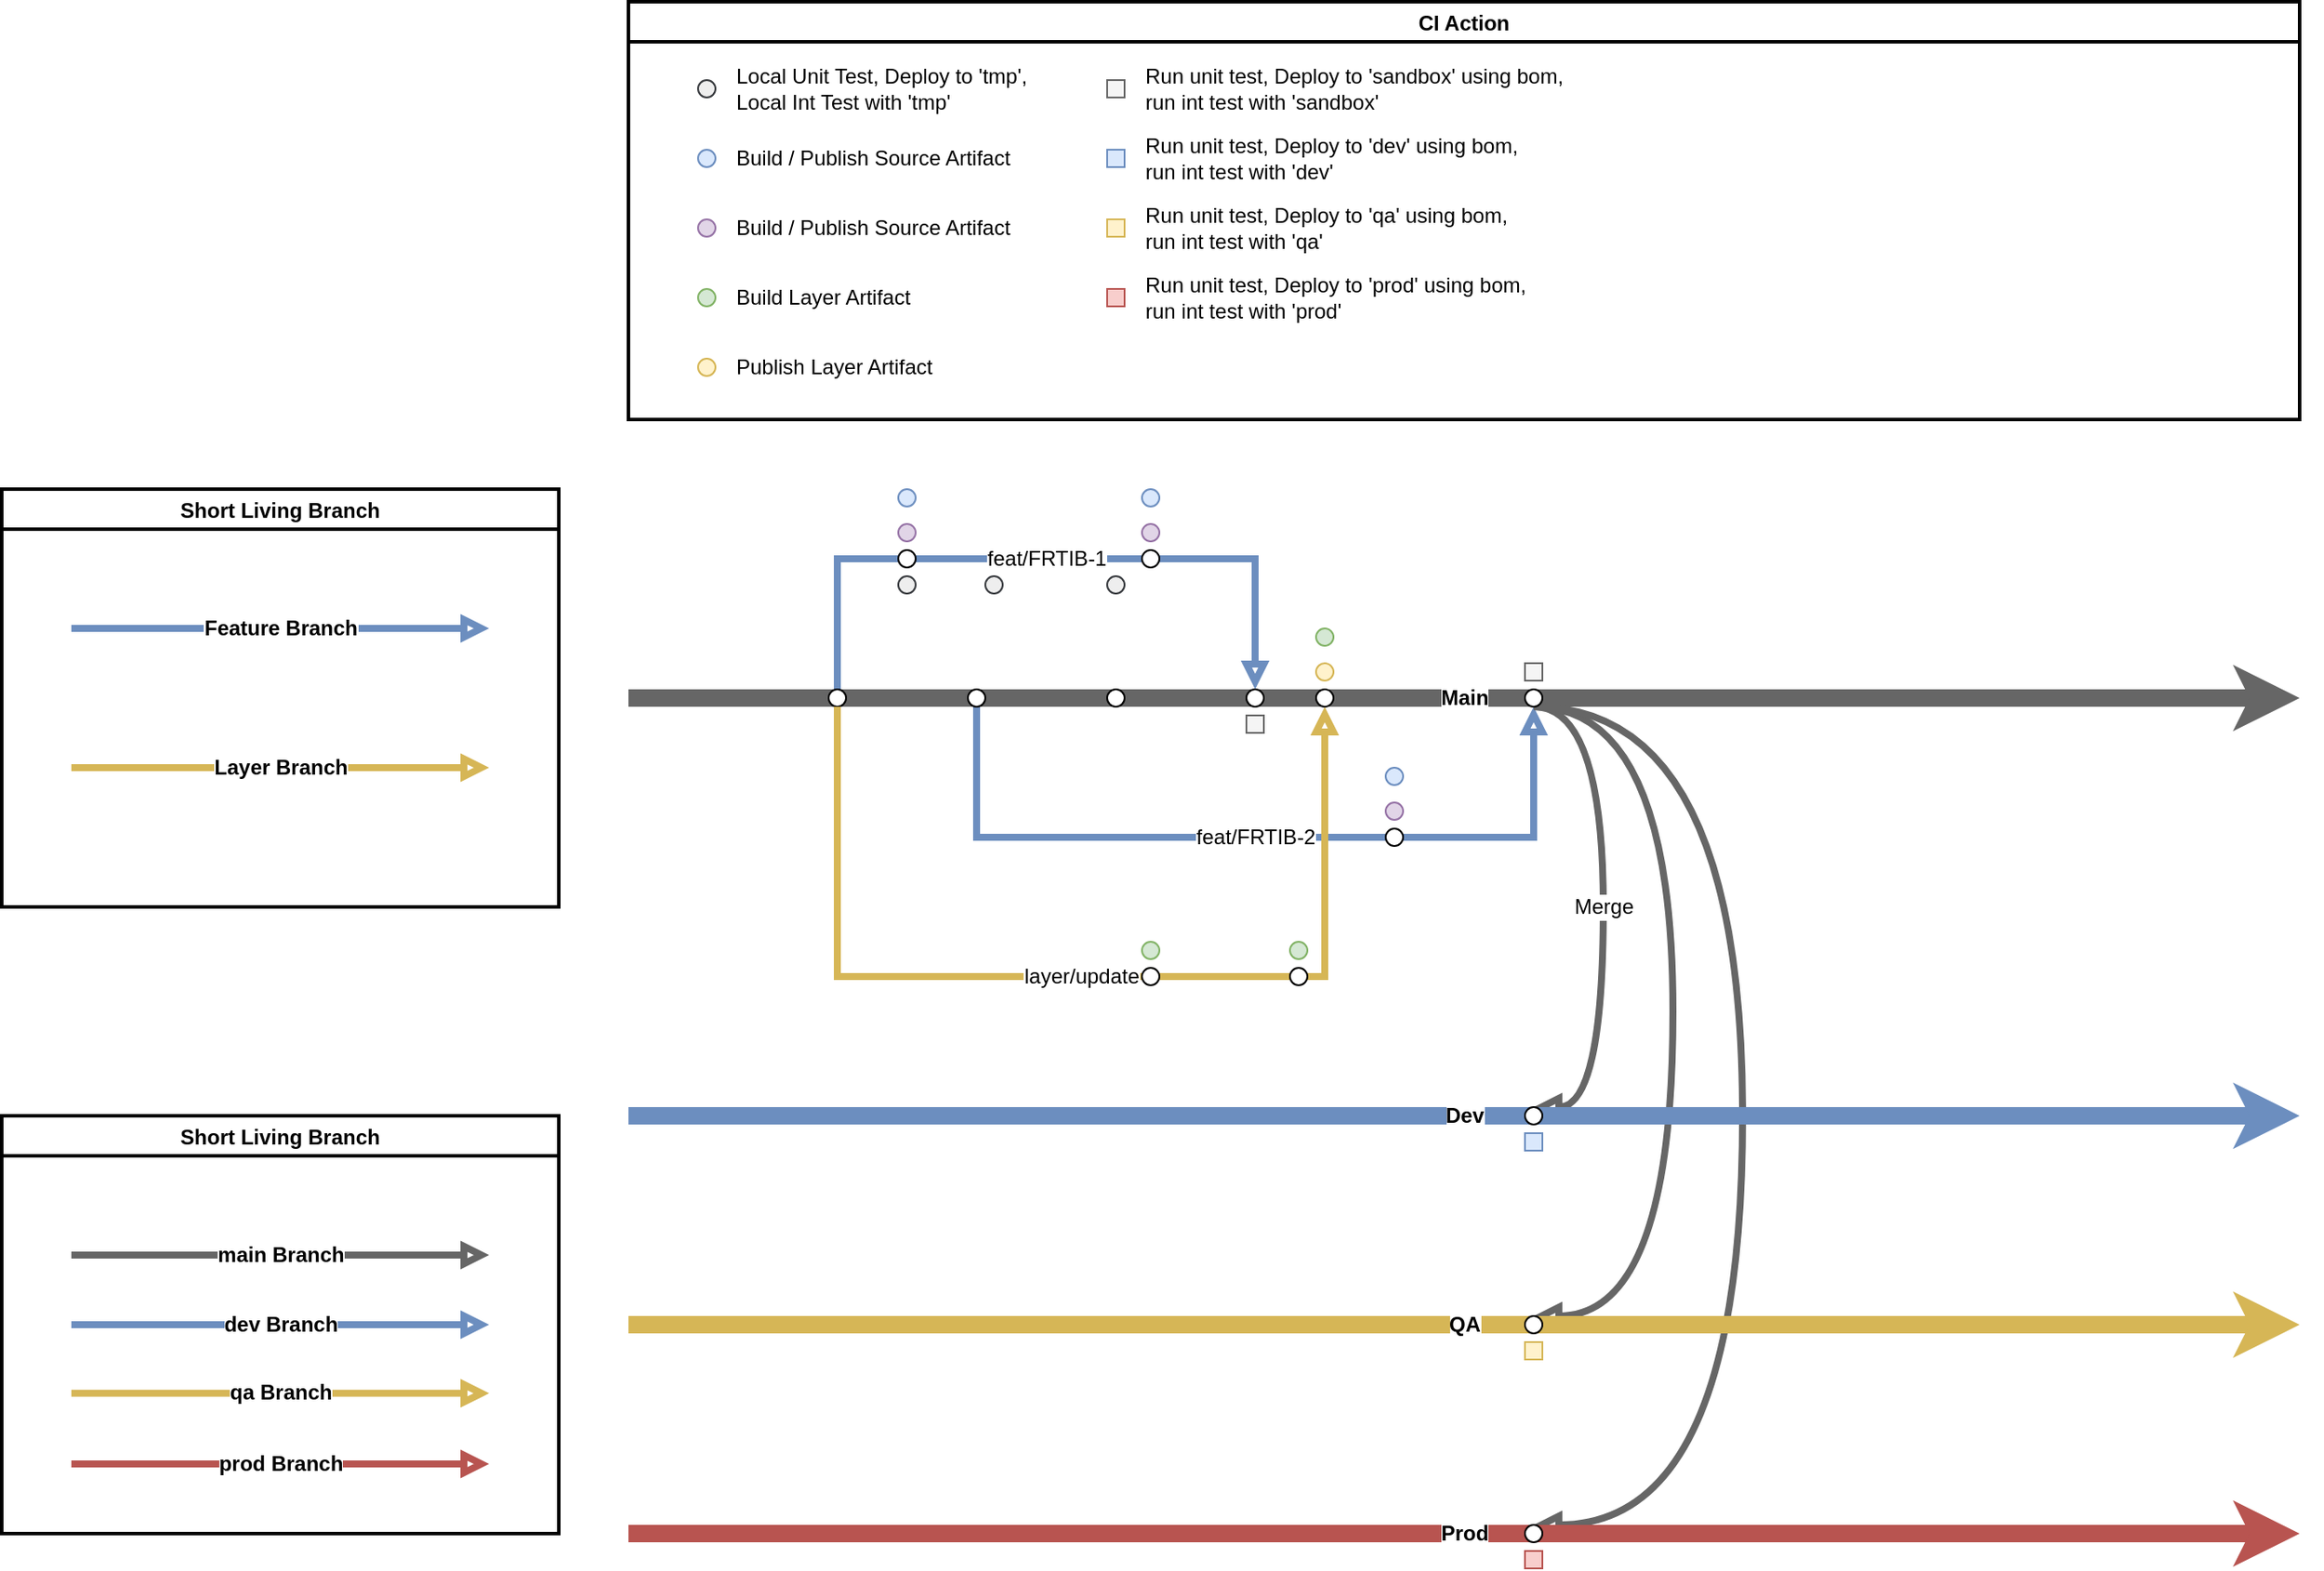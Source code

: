 <mxfile version="15.3.5" type="device" pages="2"><diagram id="ueOIRrDBd1wVDc674IY_" name="TrunkBased"><mxGraphModel dx="1956" dy="852" grid="1" gridSize="10" guides="1" tooltips="1" connect="1" arrows="1" fold="1" page="1" pageScale="1" pageWidth="850" pageHeight="1100" math="0" shadow="0"><root><mxCell id="0"/><mxCell id="1" parent="0"/><mxCell id="ypTRFIM4_oRWslfL8gIT-6" value="Main" style="endArrow=classic;html=1;sourcePerimeterSpacing=10;targetPerimeterSpacing=10;strokeWidth=10;strokeColor=#666666;fillColor=#f5f5f5;fontSize=12;fontStyle=1" parent="1" edge="1"><mxGeometry width="50" height="50" relative="1" as="geometry"><mxPoint x="40" y="440" as="sourcePoint"/><mxPoint x="1000" y="440" as="targetPoint"/></mxGeometry></mxCell><mxCell id="ypTRFIM4_oRWslfL8gIT-8" value="feat/FRTIB-1" style="edgeStyle=orthogonalEdgeStyle;rounded=0;orthogonalLoop=1;jettySize=auto;html=1;exitX=0.5;exitY=0;exitDx=0;exitDy=0;endArrow=block;endFill=0;sourcePerimeterSpacing=10;targetPerimeterSpacing=10;strokeWidth=4;fillColor=#dae8fc;strokeColor=#6c8ebf;entryX=0.5;entryY=0;entryDx=0;entryDy=0;fontSize=12;fontStyle=0" parent="1" source="ypTRFIM4_oRWslfL8gIT-7" target="ypTRFIM4_oRWslfL8gIT-9" edge="1"><mxGeometry relative="1" as="geometry"><mxPoint x="360" y="290" as="targetPoint"/><Array as="points"><mxPoint x="160" y="360"/><mxPoint x="400" y="360"/></Array></mxGeometry></mxCell><mxCell id="ypTRFIM4_oRWslfL8gIT-7" value="" style="ellipse;whiteSpace=wrap;html=1;aspect=fixed;hachureGap=4;pointerEvents=0;fontSize=12;" parent="1" vertex="1"><mxGeometry x="155" y="435" width="10" height="10" as="geometry"/></mxCell><mxCell id="F9rMEMQasue98TIICLKU-20" value="Merge" style="rounded=0;orthogonalLoop=1;jettySize=auto;html=1;exitX=0.5;exitY=1;exitDx=0;exitDy=0;endArrow=block;sourcePerimeterSpacing=10;targetPerimeterSpacing=10;fontSize=12;fontStyle=0;strokeColor=#666666;strokeWidth=4;fillColor=#f5f5f5;endFill=0;entryX=0.5;entryY=0;entryDx=0;entryDy=0;edgeStyle=orthogonalEdgeStyle;curved=1;" parent="1" source="ypTRFIM4_oRWslfL8gIT-11" target="F9rMEMQasue98TIICLKU-18" edge="1"><mxGeometry relative="1" as="geometry"><mxPoint x="620" y="560" as="targetPoint"/><Array as="points"><mxPoint x="600" y="445"/><mxPoint x="600" y="675"/></Array></mxGeometry></mxCell><mxCell id="ypTRFIM4_oRWslfL8gIT-9" value="" style="ellipse;whiteSpace=wrap;html=1;aspect=fixed;hachureGap=4;pointerEvents=0;fontSize=12;" parent="1" vertex="1"><mxGeometry x="395" y="435" width="10" height="10" as="geometry"/></mxCell><mxCell id="ypTRFIM4_oRWslfL8gIT-15" value="&lt;span style=&quot;font-size: 12px;&quot;&gt;feat/FRTIB-2&lt;/span&gt;" style="edgeStyle=orthogonalEdgeStyle;rounded=0;orthogonalLoop=1;jettySize=auto;html=1;exitX=0.5;exitY=1;exitDx=0;exitDy=0;entryX=0.5;entryY=1;entryDx=0;entryDy=0;endArrow=block;endFill=0;sourcePerimeterSpacing=10;targetPerimeterSpacing=10;strokeWidth=4;strokeColor=#6c8ebf;fillColor=#dae8fc;fontSize=12;fontStyle=0" parent="1" source="ypTRFIM4_oRWslfL8gIT-10" target="ypTRFIM4_oRWslfL8gIT-11" edge="1"><mxGeometry relative="1" as="geometry"><Array as="points"><mxPoint x="240" y="520"/><mxPoint x="560" y="520"/></Array></mxGeometry></mxCell><mxCell id="ypTRFIM4_oRWslfL8gIT-10" value="" style="ellipse;whiteSpace=wrap;html=1;aspect=fixed;hachureGap=4;pointerEvents=0;fontSize=12;" parent="1" vertex="1"><mxGeometry x="235" y="435" width="10" height="10" as="geometry"/></mxCell><mxCell id="F9rMEMQasue98TIICLKU-30" style="edgeStyle=orthogonalEdgeStyle;curved=1;rounded=0;orthogonalLoop=1;jettySize=auto;html=1;exitX=0.5;exitY=1;exitDx=0;exitDy=0;entryX=0.5;entryY=0;entryDx=0;entryDy=0;endArrow=block;endFill=0;sourcePerimeterSpacing=10;targetPerimeterSpacing=10;fontSize=12;fontStyle=0;strokeColor=#666666;strokeWidth=4;fillColor=#f5f5f5;" parent="1" source="ypTRFIM4_oRWslfL8gIT-11" target="F9rMEMQasue98TIICLKU-27" edge="1"><mxGeometry relative="1" as="geometry"><Array as="points"><mxPoint x="640" y="445"/><mxPoint x="640" y="795"/></Array></mxGeometry></mxCell><mxCell id="F9rMEMQasue98TIICLKU-32" style="edgeStyle=orthogonalEdgeStyle;curved=1;rounded=0;orthogonalLoop=1;jettySize=auto;html=1;exitX=0.5;exitY=1;exitDx=0;exitDy=0;entryX=0.5;entryY=0;entryDx=0;entryDy=0;fontSize=12;endArrow=block;endFill=0;sourcePerimeterSpacing=10;targetPerimeterSpacing=10;strokeColor=#666666;strokeWidth=4;fillColor=#f5f5f5;" parent="1" source="ypTRFIM4_oRWslfL8gIT-11" target="F9rMEMQasue98TIICLKU-29" edge="1"><mxGeometry relative="1" as="geometry"><Array as="points"><mxPoint x="680" y="445"/><mxPoint x="680" y="915"/></Array></mxGeometry></mxCell><mxCell id="ypTRFIM4_oRWslfL8gIT-11" value="" style="ellipse;whiteSpace=wrap;html=1;aspect=fixed;hachureGap=4;pointerEvents=0;fontSize=12;" parent="1" vertex="1"><mxGeometry x="555" y="435" width="10" height="10" as="geometry"/></mxCell><mxCell id="ypTRFIM4_oRWslfL8gIT-20" value="" style="ellipse;whiteSpace=wrap;html=1;aspect=fixed;hachureGap=4;pointerEvents=0;fontSize=12;" parent="1" vertex="1"><mxGeometry x="195" y="355" width="10" height="10" as="geometry"/></mxCell><mxCell id="ypTRFIM4_oRWslfL8gIT-22" value="" style="ellipse;whiteSpace=wrap;html=1;aspect=fixed;hachureGap=4;pointerEvents=0;fontSize=12;" parent="1" vertex="1"><mxGeometry x="335" y="355" width="10" height="10" as="geometry"/></mxCell><mxCell id="ypTRFIM4_oRWslfL8gIT-30" value="" style="ellipse;whiteSpace=wrap;html=1;aspect=fixed;hachureGap=4;pointerEvents=0;fontSize=12;fillColor=#e1d5e7;strokeColor=#9673a6;" parent="1" vertex="1"><mxGeometry x="195" y="340" width="10" height="10" as="geometry"/></mxCell><mxCell id="ypTRFIM4_oRWslfL8gIT-31" value="" style="ellipse;whiteSpace=wrap;html=1;aspect=fixed;hachureGap=4;pointerEvents=0;fontSize=12;fillColor=#e1d5e7;strokeColor=#9673a6;" parent="1" vertex="1"><mxGeometry x="335" y="340" width="10" height="10" as="geometry"/></mxCell><mxCell id="ypTRFIM4_oRWslfL8gIT-39" value="layer/update" style="edgeStyle=orthogonalEdgeStyle;rounded=0;orthogonalLoop=1;jettySize=auto;html=1;entryX=0.5;entryY=1;entryDx=0;entryDy=0;fontSize=12;endArrow=block;endFill=0;sourcePerimeterSpacing=10;targetPerimeterSpacing=10;strokeColor=#d6b656;strokeWidth=4;fillColor=#fff2cc;exitX=0.5;exitY=1;exitDx=0;exitDy=0;" parent="1" source="ypTRFIM4_oRWslfL8gIT-7" target="ypTRFIM4_oRWslfL8gIT-38" edge="1"><mxGeometry relative="1" as="geometry"><Array as="points"><mxPoint x="160" y="600"/><mxPoint x="440" y="600"/></Array></mxGeometry></mxCell><mxCell id="ypTRFIM4_oRWslfL8gIT-35" value="" style="ellipse;whiteSpace=wrap;html=1;aspect=fixed;hachureGap=4;pointerEvents=0;fontSize=12;" parent="1" vertex="1"><mxGeometry x="315" y="435" width="10" height="10" as="geometry"/></mxCell><mxCell id="ypTRFIM4_oRWslfL8gIT-38" value="" style="ellipse;whiteSpace=wrap;html=1;aspect=fixed;hachureGap=4;pointerEvents=0;fontSize=12;" parent="1" vertex="1"><mxGeometry x="435" y="435" width="10" height="10" as="geometry"/></mxCell><mxCell id="ypTRFIM4_oRWslfL8gIT-41" value="" style="ellipse;whiteSpace=wrap;html=1;aspect=fixed;hachureGap=4;pointerEvents=0;fontSize=12;" parent="1" vertex="1"><mxGeometry x="420" y="595" width="10" height="10" as="geometry"/></mxCell><mxCell id="ypTRFIM4_oRWslfL8gIT-42" value="" style="ellipse;whiteSpace=wrap;html=1;aspect=fixed;hachureGap=4;pointerEvents=0;fontSize=12;" parent="1" vertex="1"><mxGeometry x="335" y="595" width="10" height="10" as="geometry"/></mxCell><mxCell id="ypTRFIM4_oRWslfL8gIT-45" value="" style="ellipse;whiteSpace=wrap;html=1;aspect=fixed;hachureGap=4;pointerEvents=0;fontSize=12;fillColor=#d5e8d4;strokeColor=#82b366;" parent="1" vertex="1"><mxGeometry x="335" y="580" width="10" height="10" as="geometry"/></mxCell><mxCell id="ypTRFIM4_oRWslfL8gIT-46" value="" style="ellipse;whiteSpace=wrap;html=1;aspect=fixed;hachureGap=4;pointerEvents=0;fontSize=12;fillColor=#d5e8d4;strokeColor=#82b366;" parent="1" vertex="1"><mxGeometry x="420" y="580" width="10" height="10" as="geometry"/></mxCell><mxCell id="ypTRFIM4_oRWslfL8gIT-47" value="" style="ellipse;whiteSpace=wrap;html=1;aspect=fixed;hachureGap=4;pointerEvents=0;fontSize=12;fillColor=#fff2cc;strokeColor=#d6b656;" parent="1" vertex="1"><mxGeometry x="435" y="420" width="10" height="10" as="geometry"/></mxCell><mxCell id="ypTRFIM4_oRWslfL8gIT-49" value="" style="ellipse;whiteSpace=wrap;html=1;aspect=fixed;hachureGap=4;pointerEvents=0;fontSize=12;fillColor=#d5e8d4;strokeColor=#82b366;" parent="1" vertex="1"><mxGeometry x="435" y="400" width="10" height="10" as="geometry"/></mxCell><mxCell id="ypTRFIM4_oRWslfL8gIT-53" value="" style="ellipse;whiteSpace=wrap;html=1;aspect=fixed;hachureGap=4;pointerEvents=0;fontSize=12;fillColor=#dae8fc;strokeColor=#6c8ebf;" parent="1" vertex="1"><mxGeometry x="195" y="320" width="10" height="10" as="geometry"/></mxCell><mxCell id="ypTRFIM4_oRWslfL8gIT-57" value="" style="ellipse;whiteSpace=wrap;html=1;aspect=fixed;hachureGap=4;pointerEvents=0;fontSize=12;fillColor=#eeeeee;strokeColor=#36393d;" parent="1" vertex="1"><mxGeometry x="195" y="370" width="10" height="10" as="geometry"/></mxCell><mxCell id="ypTRFIM4_oRWslfL8gIT-58" value="" style="ellipse;whiteSpace=wrap;html=1;aspect=fixed;hachureGap=4;pointerEvents=0;fontSize=12;fillColor=#eeeeee;strokeColor=#36393d;" parent="1" vertex="1"><mxGeometry x="245" y="370" width="10" height="10" as="geometry"/></mxCell><mxCell id="ypTRFIM4_oRWslfL8gIT-59" value="" style="ellipse;whiteSpace=wrap;html=1;aspect=fixed;hachureGap=4;pointerEvents=0;fontSize=12;fillColor=#eeeeee;strokeColor=#36393d;" parent="1" vertex="1"><mxGeometry x="315" y="370" width="10" height="10" as="geometry"/></mxCell><mxCell id="F9rMEMQasue98TIICLKU-1" value="Dev" style="endArrow=classic;html=1;sourcePerimeterSpacing=10;targetPerimeterSpacing=10;strokeWidth=10;strokeColor=#6c8ebf;fillColor=#dae8fc;fontSize=12;fontStyle=1" parent="1" edge="1"><mxGeometry width="50" height="50" relative="1" as="geometry"><mxPoint x="40" y="680" as="sourcePoint"/><mxPoint x="1000" y="680" as="targetPoint"/></mxGeometry></mxCell><mxCell id="F9rMEMQasue98TIICLKU-15" value="QA" style="endArrow=classic;html=1;sourcePerimeterSpacing=10;targetPerimeterSpacing=10;strokeWidth=10;strokeColor=#d6b656;fillColor=#fff2cc;fontSize=12;fontStyle=1" parent="1" edge="1"><mxGeometry width="50" height="50" relative="1" as="geometry"><mxPoint x="40" y="800" as="sourcePoint"/><mxPoint x="1000" y="800" as="targetPoint"/></mxGeometry></mxCell><mxCell id="F9rMEMQasue98TIICLKU-16" value="Prod" style="endArrow=classic;html=1;sourcePerimeterSpacing=10;targetPerimeterSpacing=10;strokeWidth=10;strokeColor=#b85450;fillColor=#f8cecc;fontSize=12;fontStyle=1" parent="1" edge="1"><mxGeometry width="50" height="50" relative="1" as="geometry"><mxPoint x="40" y="920" as="sourcePoint"/><mxPoint x="1000" y="920" as="targetPoint"/></mxGeometry></mxCell><mxCell id="F9rMEMQasue98TIICLKU-18" value="" style="ellipse;whiteSpace=wrap;html=1;aspect=fixed;hachureGap=4;pointerEvents=0;fontSize=12;" parent="1" vertex="1"><mxGeometry x="555" y="675" width="10" height="10" as="geometry"/></mxCell><mxCell id="F9rMEMQasue98TIICLKU-22" value="" style="whiteSpace=wrap;html=1;aspect=fixed;hachureGap=4;pointerEvents=0;fillColor=#dae8fc;strokeColor=#6c8ebf;" parent="1" vertex="1"><mxGeometry x="555" y="690" width="10" height="10" as="geometry"/></mxCell><mxCell id="F9rMEMQasue98TIICLKU-27" value="" style="ellipse;whiteSpace=wrap;html=1;aspect=fixed;hachureGap=4;pointerEvents=0;fontSize=12;" parent="1" vertex="1"><mxGeometry x="555" y="795" width="10" height="10" as="geometry"/></mxCell><mxCell id="F9rMEMQasue98TIICLKU-29" value="" style="ellipse;whiteSpace=wrap;html=1;aspect=fixed;hachureGap=4;pointerEvents=0;fontSize=12;" parent="1" vertex="1"><mxGeometry x="555" y="915" width="10" height="10" as="geometry"/></mxCell><mxCell id="F9rMEMQasue98TIICLKU-33" value="" style="whiteSpace=wrap;html=1;aspect=fixed;hachureGap=4;pointerEvents=0;fillColor=#fff2cc;strokeColor=#d6b656;" parent="1" vertex="1"><mxGeometry x="555" y="810" width="10" height="10" as="geometry"/></mxCell><mxCell id="F9rMEMQasue98TIICLKU-34" value="" style="whiteSpace=wrap;html=1;aspect=fixed;hachureGap=4;pointerEvents=0;fillColor=#f8cecc;strokeColor=#b85450;" parent="1" vertex="1"><mxGeometry x="555" y="930" width="10" height="10" as="geometry"/></mxCell><mxCell id="F9rMEMQasue98TIICLKU-35" value="" style="whiteSpace=wrap;html=1;aspect=fixed;hachureGap=4;pointerEvents=0;fillColor=#f5f5f5;strokeColor=#666666;fontColor=#333333;" parent="1" vertex="1"><mxGeometry x="395" y="450" width="10" height="10" as="geometry"/></mxCell><mxCell id="F9rMEMQasue98TIICLKU-36" value="" style="whiteSpace=wrap;html=1;aspect=fixed;hachureGap=4;pointerEvents=0;fillColor=#f5f5f5;strokeColor=#666666;fontColor=#333333;" parent="1" vertex="1"><mxGeometry x="555" y="420" width="10" height="10" as="geometry"/></mxCell><mxCell id="F9rMEMQasue98TIICLKU-38" value="CI Action" style="swimlane;hachureGap=4;pointerEvents=0;fontSize=12;strokeWidth=2;" parent="1" vertex="1"><mxGeometry x="40" y="40" width="960" height="240" as="geometry"/></mxCell><mxCell id="ypTRFIM4_oRWslfL8gIT-23" value="" style="ellipse;whiteSpace=wrap;html=1;aspect=fixed;hachureGap=4;pointerEvents=0;fontSize=12;fillColor=#e1d5e7;strokeColor=#9673a6;" parent="F9rMEMQasue98TIICLKU-38" vertex="1"><mxGeometry x="40" y="125" width="10" height="10" as="geometry"/></mxCell><mxCell id="ypTRFIM4_oRWslfL8gIT-24" value="Build / Publish Source Artifact" style="text;html=1;strokeColor=none;fillColor=none;align=left;verticalAlign=middle;whiteSpace=wrap;rounded=0;hachureGap=4;pointerEvents=0;fontSize=12;" parent="F9rMEMQasue98TIICLKU-38" vertex="1"><mxGeometry x="60" y="120" width="175" height="20" as="geometry"/></mxCell><mxCell id="ypTRFIM4_oRWslfL8gIT-26" value="" style="ellipse;whiteSpace=wrap;html=1;aspect=fixed;hachureGap=4;pointerEvents=0;fontSize=12;fillColor=#d5e8d4;strokeColor=#82b366;" parent="F9rMEMQasue98TIICLKU-38" vertex="1"><mxGeometry x="40" y="165" width="10" height="10" as="geometry"/></mxCell><mxCell id="ypTRFIM4_oRWslfL8gIT-27" value="Build Layer Artifact" style="text;html=1;strokeColor=none;fillColor=none;align=left;verticalAlign=middle;whiteSpace=wrap;rounded=0;hachureGap=4;pointerEvents=0;fontSize=12;" parent="F9rMEMQasue98TIICLKU-38" vertex="1"><mxGeometry x="60" y="160" width="175" height="20" as="geometry"/></mxCell><mxCell id="ypTRFIM4_oRWslfL8gIT-28" value="" style="ellipse;whiteSpace=wrap;html=1;aspect=fixed;hachureGap=4;pointerEvents=0;fontSize=12;fillColor=#fff2cc;strokeColor=#d6b656;" parent="F9rMEMQasue98TIICLKU-38" vertex="1"><mxGeometry x="40" y="205" width="10" height="10" as="geometry"/></mxCell><mxCell id="ypTRFIM4_oRWslfL8gIT-29" value="Publish Layer Artifact" style="text;html=1;strokeColor=none;fillColor=none;align=left;verticalAlign=middle;whiteSpace=wrap;rounded=0;hachureGap=4;pointerEvents=0;fontSize=12;" parent="F9rMEMQasue98TIICLKU-38" vertex="1"><mxGeometry x="60" y="200" width="175" height="20" as="geometry"/></mxCell><mxCell id="ypTRFIM4_oRWslfL8gIT-50" value="" style="ellipse;whiteSpace=wrap;html=1;aspect=fixed;hachureGap=4;pointerEvents=0;fontSize=12;fillColor=#dae8fc;strokeColor=#6c8ebf;" parent="F9rMEMQasue98TIICLKU-38" vertex="1"><mxGeometry x="40" y="85" width="10" height="10" as="geometry"/></mxCell><mxCell id="ypTRFIM4_oRWslfL8gIT-51" value="Build / Publish Source Artifact" style="text;html=1;strokeColor=none;fillColor=none;align=left;verticalAlign=middle;whiteSpace=wrap;rounded=0;hachureGap=4;pointerEvents=0;fontSize=12;" parent="F9rMEMQasue98TIICLKU-38" vertex="1"><mxGeometry x="60" y="80" width="175" height="20" as="geometry"/></mxCell><mxCell id="ypTRFIM4_oRWslfL8gIT-55" value="" style="ellipse;whiteSpace=wrap;html=1;aspect=fixed;hachureGap=4;pointerEvents=0;fontSize=12;fillColor=#eeeeee;strokeColor=#36393d;" parent="F9rMEMQasue98TIICLKU-38" vertex="1"><mxGeometry x="40" y="45" width="10" height="10" as="geometry"/></mxCell><mxCell id="ypTRFIM4_oRWslfL8gIT-56" value="Local Unit Test, Deploy to 'tmp', &lt;br&gt;Local Int Test with 'tmp'" style="text;html=1;strokeColor=none;fillColor=none;align=left;verticalAlign=middle;whiteSpace=wrap;rounded=0;hachureGap=4;pointerEvents=0;fontSize=12;" parent="F9rMEMQasue98TIICLKU-38" vertex="1"><mxGeometry x="60" y="40" width="295" height="20" as="geometry"/></mxCell><mxCell id="F9rMEMQasue98TIICLKU-6" value="Run unit test, Deploy to 'sandbox' using bom, &lt;br&gt;run int test with 'sandbox'&lt;br&gt;" style="text;html=1;strokeColor=none;fillColor=none;align=left;verticalAlign=middle;whiteSpace=wrap;rounded=0;hachureGap=4;pointerEvents=0;fontSize=12;" parent="F9rMEMQasue98TIICLKU-38" vertex="1"><mxGeometry x="295" y="40" width="265" height="20" as="geometry"/></mxCell><mxCell id="F9rMEMQasue98TIICLKU-8" value="" style="whiteSpace=wrap;html=1;aspect=fixed;hachureGap=4;pointerEvents=0;fillColor=#f5f5f5;strokeColor=#666666;fontColor=#333333;" parent="F9rMEMQasue98TIICLKU-38" vertex="1"><mxGeometry x="275" y="45" width="10" height="10" as="geometry"/></mxCell><mxCell id="F9rMEMQasue98TIICLKU-9" value="Run unit test, Deploy to 'dev' using bom, &lt;br&gt;run int test with 'dev'" style="text;html=1;strokeColor=none;fillColor=none;align=left;verticalAlign=middle;whiteSpace=wrap;rounded=0;hachureGap=4;pointerEvents=0;fontSize=12;" parent="F9rMEMQasue98TIICLKU-38" vertex="1"><mxGeometry x="295" y="80" width="265" height="20" as="geometry"/></mxCell><mxCell id="F9rMEMQasue98TIICLKU-10" value="" style="whiteSpace=wrap;html=1;aspect=fixed;hachureGap=4;pointerEvents=0;fillColor=#dae8fc;strokeColor=#6c8ebf;" parent="F9rMEMQasue98TIICLKU-38" vertex="1"><mxGeometry x="275" y="85" width="10" height="10" as="geometry"/></mxCell><mxCell id="F9rMEMQasue98TIICLKU-11" value="Run unit test, Deploy to 'qa' using bom, &lt;br&gt;run int test with 'qa'" style="text;html=1;strokeColor=none;fillColor=none;align=left;verticalAlign=middle;whiteSpace=wrap;rounded=0;hachureGap=4;pointerEvents=0;fontSize=12;" parent="F9rMEMQasue98TIICLKU-38" vertex="1"><mxGeometry x="295" y="120" width="265" height="20" as="geometry"/></mxCell><mxCell id="F9rMEMQasue98TIICLKU-12" value="" style="whiteSpace=wrap;html=1;aspect=fixed;hachureGap=4;pointerEvents=0;fillColor=#fff2cc;strokeColor=#d6b656;" parent="F9rMEMQasue98TIICLKU-38" vertex="1"><mxGeometry x="275" y="125" width="10" height="10" as="geometry"/></mxCell><mxCell id="F9rMEMQasue98TIICLKU-13" value="Run unit test, Deploy to 'prod' using bom, &lt;br&gt;run int test with 'prod'" style="text;html=1;strokeColor=none;fillColor=none;align=left;verticalAlign=middle;whiteSpace=wrap;rounded=0;hachureGap=4;pointerEvents=0;fontSize=12;" parent="F9rMEMQasue98TIICLKU-38" vertex="1"><mxGeometry x="295" y="160" width="265" height="20" as="geometry"/></mxCell><mxCell id="F9rMEMQasue98TIICLKU-14" value="" style="whiteSpace=wrap;html=1;aspect=fixed;hachureGap=4;pointerEvents=0;fillColor=#f8cecc;strokeColor=#b85450;" parent="F9rMEMQasue98TIICLKU-38" vertex="1"><mxGeometry x="275" y="165" width="10" height="10" as="geometry"/></mxCell><mxCell id="F9rMEMQasue98TIICLKU-39" value="Short Living Branch" style="swimlane;hachureGap=4;pointerEvents=0;fontSize=12;strokeWidth=2;" parent="1" vertex="1"><mxGeometry x="-320" y="320" width="320" height="240" as="geometry"/></mxCell><mxCell id="ypTRFIM4_oRWslfL8gIT-17" value="Feature Branch" style="edgeStyle=orthogonalEdgeStyle;rounded=0;orthogonalLoop=1;jettySize=auto;html=1;endArrow=block;endFill=0;sourcePerimeterSpacing=10;targetPerimeterSpacing=10;strokeWidth=4;fillColor=#dae8fc;strokeColor=#6c8ebf;fontSize=12;fontStyle=1" parent="F9rMEMQasue98TIICLKU-39" edge="1"><mxGeometry relative="1" as="geometry"><mxPoint x="280" y="80" as="targetPoint"/><mxPoint x="40" y="80" as="sourcePoint"/><Array as="points"><mxPoint x="39.97" y="80"/><mxPoint x="279.97" y="80"/></Array></mxGeometry></mxCell><mxCell id="ypTRFIM4_oRWslfL8gIT-19" value="Layer Branch" style="edgeStyle=orthogonalEdgeStyle;rounded=0;orthogonalLoop=1;jettySize=auto;html=1;endArrow=block;endFill=0;sourcePerimeterSpacing=10;targetPerimeterSpacing=10;strokeWidth=4;fillColor=#fff2cc;strokeColor=#d6b656;fontSize=12;fontStyle=1" parent="F9rMEMQasue98TIICLKU-39" edge="1"><mxGeometry relative="1" as="geometry"><mxPoint x="280" y="160" as="targetPoint"/><mxPoint x="40" y="160" as="sourcePoint"/><Array as="points"><mxPoint x="39.97" y="160"/><mxPoint x="279.97" y="160"/></Array></mxGeometry></mxCell><mxCell id="F9rMEMQasue98TIICLKU-42" value="Short Living Branch" style="swimlane;hachureGap=4;pointerEvents=0;fontSize=12;strokeWidth=2;" parent="1" vertex="1"><mxGeometry x="-320" y="680" width="320" height="240" as="geometry"/></mxCell><mxCell id="F9rMEMQasue98TIICLKU-40" value="main Branch" style="edgeStyle=orthogonalEdgeStyle;rounded=0;orthogonalLoop=1;jettySize=auto;html=1;endArrow=block;endFill=0;sourcePerimeterSpacing=10;targetPerimeterSpacing=10;strokeWidth=4;fillColor=#f5f5f5;strokeColor=#666666;fontSize=12;fontStyle=1" parent="F9rMEMQasue98TIICLKU-42" edge="1"><mxGeometry relative="1" as="geometry"><mxPoint x="280" y="80" as="targetPoint"/><mxPoint x="40" y="80" as="sourcePoint"/><Array as="points"><mxPoint x="39.97" y="80"/><mxPoint x="279.97" y="80"/></Array></mxGeometry></mxCell><mxCell id="F9rMEMQasue98TIICLKU-41" value="dev Branch" style="edgeStyle=orthogonalEdgeStyle;rounded=0;orthogonalLoop=1;jettySize=auto;html=1;endArrow=block;endFill=0;sourcePerimeterSpacing=10;targetPerimeterSpacing=10;strokeWidth=4;fillColor=#dae8fc;strokeColor=#6c8ebf;fontSize=12;fontStyle=1" parent="F9rMEMQasue98TIICLKU-42" edge="1"><mxGeometry relative="1" as="geometry"><mxPoint x="280" y="120" as="targetPoint"/><mxPoint x="40" y="120" as="sourcePoint"/><Array as="points"><mxPoint x="39.97" y="120"/><mxPoint x="279.97" y="120"/></Array></mxGeometry></mxCell><mxCell id="F9rMEMQasue98TIICLKU-43" value="qa Branch" style="edgeStyle=orthogonalEdgeStyle;rounded=0;orthogonalLoop=1;jettySize=auto;html=1;endArrow=block;endFill=0;sourcePerimeterSpacing=10;targetPerimeterSpacing=10;strokeWidth=4;fillColor=#fff2cc;strokeColor=#d6b656;fontSize=12;fontStyle=1" parent="F9rMEMQasue98TIICLKU-42" edge="1"><mxGeometry relative="1" as="geometry"><mxPoint x="280" y="159.43" as="targetPoint"/><mxPoint x="40" y="159.43" as="sourcePoint"/><Array as="points"><mxPoint x="39.97" y="159.43"/><mxPoint x="279.97" y="159.43"/></Array></mxGeometry></mxCell><mxCell id="F9rMEMQasue98TIICLKU-44" value="prod Branch" style="edgeStyle=orthogonalEdgeStyle;rounded=0;orthogonalLoop=1;jettySize=auto;html=1;endArrow=block;endFill=0;sourcePerimeterSpacing=10;targetPerimeterSpacing=10;strokeWidth=4;fillColor=#f8cecc;strokeColor=#b85450;fontSize=12;fontStyle=1" parent="F9rMEMQasue98TIICLKU-42" edge="1"><mxGeometry relative="1" as="geometry"><mxPoint x="280" y="200.03" as="targetPoint"/><mxPoint x="40" y="200.03" as="sourcePoint"/><Array as="points"><mxPoint x="39.97" y="200.03"/><mxPoint x="279.97" y="200.03"/></Array></mxGeometry></mxCell><mxCell id="F9rMEMQasue98TIICLKU-45" value="" style="ellipse;whiteSpace=wrap;html=1;aspect=fixed;hachureGap=4;pointerEvents=0;fontSize=12;fillColor=#dae8fc;strokeColor=#6c8ebf;" parent="1" vertex="1"><mxGeometry x="335" y="320" width="10" height="10" as="geometry"/></mxCell><mxCell id="F9rMEMQasue98TIICLKU-46" value="" style="ellipse;whiteSpace=wrap;html=1;aspect=fixed;hachureGap=4;pointerEvents=0;fontSize=12;" parent="1" vertex="1"><mxGeometry x="475" y="515" width="10" height="10" as="geometry"/></mxCell><mxCell id="F9rMEMQasue98TIICLKU-48" value="" style="ellipse;whiteSpace=wrap;html=1;aspect=fixed;hachureGap=4;pointerEvents=0;fontSize=12;fillColor=#e1d5e7;strokeColor=#9673a6;" parent="1" vertex="1"><mxGeometry x="475" y="500" width="10" height="10" as="geometry"/></mxCell><mxCell id="F9rMEMQasue98TIICLKU-49" value="" style="ellipse;whiteSpace=wrap;html=1;aspect=fixed;hachureGap=4;pointerEvents=0;fontSize=12;fillColor=#dae8fc;strokeColor=#6c8ebf;" parent="1" vertex="1"><mxGeometry x="475" y="480" width="10" height="10" as="geometry"/></mxCell></root></mxGraphModel></diagram><diagram id="TF19RKGdlOuia3eujP_c" name="CICD-Infra"><mxGraphModel dx="1956" dy="852" grid="1" gridSize="10" guides="1" tooltips="1" connect="1" arrows="1" fold="1" page="1" pageScale="1" pageWidth="850" pageHeight="1100" math="0" shadow="0"><root><mxCell id="gr-u7W1S95LL9X9pL8BV-0"/><mxCell id="gr-u7W1S95LL9X9pL8BV-1" parent="gr-u7W1S95LL9X9pL8BV-0"/><mxCell id="gr-u7W1S95LL9X9pL8BV-9" value="Git Event" style="edgeStyle=none;curved=1;rounded=0;orthogonalLoop=1;jettySize=auto;html=1;exitX=1;exitY=0.5;exitDx=0;exitDy=0;exitPerimeter=0;entryX=0;entryY=0.5;entryDx=0;entryDy=0;entryPerimeter=0;endArrow=open;startSize=14;endSize=14;sourcePerimeterSpacing=8;targetPerimeterSpacing=8;strokeWidth=2;" edge="1" parent="gr-u7W1S95LL9X9pL8BV-1" source="gr-u7W1S95LL9X9pL8BV-2" target="gr-u7W1S95LL9X9pL8BV-4"><mxGeometry relative="1" as="geometry"/></mxCell><mxCell id="gr-u7W1S95LL9X9pL8BV-2" value="CodeCommit&lt;br&gt;Git Repo" style="sketch=0;points=[[0,0,0],[0.25,0,0],[0.5,0,0],[0.75,0,0],[1,0,0],[0,1,0],[0.25,1,0],[0.5,1,0],[0.75,1,0],[1,1,0],[0,0.25,0],[0,0.5,0],[0,0.75,0],[1,0.25,0],[1,0.5,0],[1,0.75,0]];outlineConnect=0;fontColor=#232F3E;gradientColor=#4D72F3;gradientDirection=north;fillColor=#3334B9;strokeColor=#ffffff;dashed=0;verticalLabelPosition=bottom;verticalAlign=top;align=center;html=1;fontSize=12;fontStyle=0;aspect=fixed;shape=mxgraph.aws4.resourceIcon;resIcon=mxgraph.aws4.codecommit;hachureGap=4;pointerEvents=0;" vertex="1" parent="gr-u7W1S95LL9X9pL8BV-1"><mxGeometry x="120" y="200" width="80" height="80" as="geometry"/></mxCell><mxCell id="gr-u7W1S95LL9X9pL8BV-10" value="Build Job Run Event&lt;br&gt;Job Start&lt;br&gt;Job Failure&lt;br&gt;Job Success&lt;br&gt;Phase Start&lt;br&gt;Phase Failure&lt;br&gt;Phase Success" style="edgeStyle=orthogonalEdgeStyle;rounded=0;orthogonalLoop=1;jettySize=auto;html=1;exitX=0;exitY=0.75;exitDx=0;exitDy=0;exitPerimeter=0;entryX=0;entryY=0.75;entryDx=0;entryDy=0;entryPerimeter=0;endArrow=open;startSize=14;endSize=14;sourcePerimeterSpacing=8;targetPerimeterSpacing=8;strokeWidth=2;" edge="1" parent="gr-u7W1S95LL9X9pL8BV-1" source="gr-u7W1S95LL9X9pL8BV-3" target="gr-u7W1S95LL9X9pL8BV-4"><mxGeometry relative="1" as="geometry"><Array as="points"><mxPoint x="680" y="260"/><mxPoint x="680" y="360"/><mxPoint x="280" y="360"/><mxPoint x="280" y="260"/></Array></mxGeometry></mxCell><mxCell id="gr-u7W1S95LL9X9pL8BV-13" style="edgeStyle=orthogonalEdgeStyle;rounded=0;orthogonalLoop=1;jettySize=auto;html=1;exitX=1;exitY=0.5;exitDx=0;exitDy=0;exitPerimeter=0;entryX=0;entryY=0.5;entryDx=0;entryDy=0;entryPerimeter=0;endArrow=open;startSize=14;endSize=14;sourcePerimeterSpacing=8;targetPerimeterSpacing=8;strokeWidth=2;" edge="1" parent="gr-u7W1S95LL9X9pL8BV-1" source="gr-u7W1S95LL9X9pL8BV-3" target="gr-u7W1S95LL9X9pL8BV-8"><mxGeometry relative="1" as="geometry"/></mxCell><mxCell id="gr-u7W1S95LL9X9pL8BV-24" value="Notify" style="edgeStyle=orthogonalEdgeStyle;rounded=0;orthogonalLoop=1;jettySize=auto;html=1;exitX=1;exitY=0.25;exitDx=0;exitDy=0;exitPerimeter=0;endArrow=open;startSize=14;endSize=14;sourcePerimeterSpacing=8;targetPerimeterSpacing=8;strokeWidth=2;" edge="1" parent="gr-u7W1S95LL9X9pL8BV-1" source="gr-u7W1S95LL9X9pL8BV-3" target="gr-u7W1S95LL9X9pL8BV-22"><mxGeometry relative="1" as="geometry"><Array as="points"><mxPoint x="840" y="220"/><mxPoint x="840" y="40"/></Array></mxGeometry></mxCell><mxCell id="gr-u7W1S95LL9X9pL8BV-26" value="Deploy" style="edgeStyle=orthogonalEdgeStyle;rounded=0;orthogonalLoop=1;jettySize=auto;html=1;exitX=1;exitY=0.75;exitDx=0;exitDy=0;exitPerimeter=0;endArrow=open;startSize=14;endSize=14;sourcePerimeterSpacing=8;targetPerimeterSpacing=8;strokeWidth=2;" edge="1" parent="gr-u7W1S95LL9X9pL8BV-1" source="gr-u7W1S95LL9X9pL8BV-3"><mxGeometry relative="1" as="geometry"><mxPoint x="850" y="400" as="targetPoint"/></mxGeometry></mxCell><mxCell id="gr-u7W1S95LL9X9pL8BV-3" value="CodeBuild&lt;br&gt;Build Job Run&lt;br&gt;Test&lt;br&gt;Build&lt;br&gt;Deploy&lt;br&gt;Int Test&lt;br&gt;Report" style="sketch=0;points=[[0,0,0],[0.25,0,0],[0.5,0,0],[0.75,0,0],[1,0,0],[0,1,0],[0.25,1,0],[0.5,1,0],[0.75,1,0],[1,1,0],[0,0.25,0],[0,0.5,0],[0,0.75,0],[1,0.25,0],[1,0.5,0],[1,0.75,0]];outlineConnect=0;fontColor=#232F3E;gradientColor=#4D72F3;gradientDirection=north;fillColor=#3334B9;strokeColor=#ffffff;dashed=0;verticalLabelPosition=bottom;verticalAlign=top;align=center;html=1;fontSize=12;fontStyle=0;aspect=fixed;shape=mxgraph.aws4.resourceIcon;resIcon=mxgraph.aws4.codebuild;hachureGap=4;pointerEvents=0;" vertex="1" parent="gr-u7W1S95LL9X9pL8BV-1"><mxGeometry x="720" y="200" width="80" height="80" as="geometry"/></mxCell><mxCell id="gr-u7W1S95LL9X9pL8BV-11" value="Push" style="edgeStyle=orthogonalEdgeStyle;rounded=0;orthogonalLoop=1;jettySize=auto;html=1;exitX=1;exitY=0.5;exitDx=0;exitDy=0;exitPerimeter=0;entryX=0;entryY=0.5;entryDx=0;entryDy=0;entryPerimeter=0;endArrow=open;startSize=14;endSize=14;sourcePerimeterSpacing=8;targetPerimeterSpacing=8;strokeWidth=2;" edge="1" parent="gr-u7W1S95LL9X9pL8BV-1" source="gr-u7W1S95LL9X9pL8BV-4" target="gr-u7W1S95LL9X9pL8BV-5"><mxGeometry relative="1" as="geometry"/></mxCell><mxCell id="gr-u7W1S95LL9X9pL8BV-4" value="SNS Topic" style="sketch=0;points=[[0,0,0],[0.25,0,0],[0.5,0,0],[0.75,0,0],[1,0,0],[0,1,0],[0.25,1,0],[0.5,1,0],[0.75,1,0],[1,1,0],[0,0.25,0],[0,0.5,0],[0,0.75,0],[1,0.25,0],[1,0.5,0],[1,0.75,0]];outlineConnect=0;fontColor=#232F3E;gradientColor=#FF4F8B;gradientDirection=north;fillColor=#BC1356;strokeColor=#ffffff;dashed=0;verticalLabelPosition=bottom;verticalAlign=top;align=center;html=1;fontSize=12;fontStyle=0;aspect=fixed;shape=mxgraph.aws4.resourceIcon;resIcon=mxgraph.aws4.sns;hachureGap=4;pointerEvents=0;" vertex="1" parent="gr-u7W1S95LL9X9pL8BV-1"><mxGeometry x="320" y="200" width="80" height="80" as="geometry"/></mxCell><mxCell id="gr-u7W1S95LL9X9pL8BV-12" value="Trigger" style="edgeStyle=orthogonalEdgeStyle;rounded=0;orthogonalLoop=1;jettySize=auto;html=1;exitX=1;exitY=0.5;exitDx=0;exitDy=0;exitPerimeter=0;entryX=0;entryY=0.5;entryDx=0;entryDy=0;entryPerimeter=0;endArrow=open;startSize=14;endSize=14;sourcePerimeterSpacing=8;targetPerimeterSpacing=8;strokeWidth=2;" edge="1" parent="gr-u7W1S95LL9X9pL8BV-1" source="gr-u7W1S95LL9X9pL8BV-5" target="gr-u7W1S95LL9X9pL8BV-3"><mxGeometry relative="1" as="geometry"/></mxCell><mxCell id="gr-u7W1S95LL9X9pL8BV-23" value="Notify" style="edgeStyle=orthogonalEdgeStyle;rounded=0;orthogonalLoop=1;jettySize=auto;html=1;exitX=1;exitY=0.25;exitDx=0;exitDy=0;exitPerimeter=0;endArrow=open;startSize=14;endSize=14;sourcePerimeterSpacing=8;targetPerimeterSpacing=8;strokeWidth=2;" edge="1" parent="gr-u7W1S95LL9X9pL8BV-1" source="gr-u7W1S95LL9X9pL8BV-5" target="gr-u7W1S95LL9X9pL8BV-22"><mxGeometry relative="1" as="geometry"><Array as="points"><mxPoint x="680" y="220"/><mxPoint x="680" y="40"/></Array></mxGeometry></mxCell><mxCell id="gr-u7W1S95LL9X9pL8BV-25" value="comment BOT" style="edgeStyle=orthogonalEdgeStyle;rounded=0;orthogonalLoop=1;jettySize=auto;html=1;exitX=0.5;exitY=0;exitDx=0;exitDy=0;exitPerimeter=0;entryX=0.5;entryY=0;entryDx=0;entryDy=0;entryPerimeter=0;endArrow=open;startSize=14;endSize=14;sourcePerimeterSpacing=8;targetPerimeterSpacing=8;strokeWidth=2;" edge="1" parent="gr-u7W1S95LL9X9pL8BV-1" source="gr-u7W1S95LL9X9pL8BV-5" target="gr-u7W1S95LL9X9pL8BV-2"><mxGeometry relative="1" as="geometry"><Array as="points"><mxPoint x="560" y="160"/><mxPoint x="160" y="160"/></Array></mxGeometry></mxCell><mxCell id="gr-u7W1S95LL9X9pL8BV-5" value="AWS Lambda&lt;br&gt;SNS Event Handler" style="sketch=0;points=[[0,0,0],[0.25,0,0],[0.5,0,0],[0.75,0,0],[1,0,0],[0,1,0],[0.25,1,0],[0.5,1,0],[0.75,1,0],[1,1,0],[0,0.25,0],[0,0.5,0],[0,0.75,0],[1,0.25,0],[1,0.5,0],[1,0.75,0]];outlineConnect=0;fontColor=#232F3E;gradientColor=#F78E04;gradientDirection=north;fillColor=#D05C17;strokeColor=#ffffff;dashed=0;verticalLabelPosition=bottom;verticalAlign=top;align=center;html=1;fontSize=12;fontStyle=0;aspect=fixed;shape=mxgraph.aws4.resourceIcon;resIcon=mxgraph.aws4.lambda;hachureGap=4;pointerEvents=0;" vertex="1" parent="gr-u7W1S95LL9X9pL8BV-1"><mxGeometry x="520" y="200" width="80" height="80" as="geometry"/></mxCell><mxCell id="gr-u7W1S95LL9X9pL8BV-7" value="Commit&lt;br&gt;Pull Request&lt;br&gt;Code Review&lt;br&gt;Approval&lt;br&gt;Merge&lt;br&gt;Comment" style="edgeStyle=none;curved=1;rounded=0;orthogonalLoop=1;jettySize=auto;html=1;entryX=0;entryY=0.5;entryDx=0;entryDy=0;entryPerimeter=0;endArrow=open;startSize=14;endSize=14;sourcePerimeterSpacing=8;targetPerimeterSpacing=8;strokeWidth=2;" edge="1" parent="gr-u7W1S95LL9X9pL8BV-1" source="gr-u7W1S95LL9X9pL8BV-6" target="gr-u7W1S95LL9X9pL8BV-2"><mxGeometry relative="1" as="geometry"/></mxCell><mxCell id="gr-u7W1S95LL9X9pL8BV-6" value="Developer" style="html=1;verticalLabelPosition=bottom;align=center;labelBackgroundColor=#ffffff;verticalAlign=top;strokeWidth=2;strokeColor=#0080F0;shadow=0;dashed=0;shape=mxgraph.ios7.icons.user;hachureGap=4;pointerEvents=0;" vertex="1" parent="gr-u7W1S95LL9X9pL8BV-1"><mxGeometry x="-120" y="200" width="80" height="80" as="geometry"/></mxCell><mxCell id="gr-u7W1S95LL9X9pL8BV-8" value="S3 Bucket&lt;br&gt;Artifacts Store" style="sketch=0;points=[[0,0,0],[0.25,0,0],[0.5,0,0],[0.75,0,0],[1,0,0],[0,1,0],[0.25,1,0],[0.5,1,0],[0.75,1,0],[1,1,0],[0,0.25,0],[0,0.5,0],[0,0.75,0],[1,0.25,0],[1,0.5,0],[1,0.75,0]];outlineConnect=0;fontColor=#232F3E;gradientColor=#60A337;gradientDirection=north;fillColor=#277116;strokeColor=#ffffff;dashed=0;verticalLabelPosition=bottom;verticalAlign=top;align=center;html=1;fontSize=12;fontStyle=0;aspect=fixed;shape=mxgraph.aws4.resourceIcon;resIcon=mxgraph.aws4.s3;hachureGap=4;pointerEvents=0;" vertex="1" parent="gr-u7W1S95LL9X9pL8BV-1"><mxGeometry x="920" y="200" width="80" height="80" as="geometry"/></mxCell><mxCell id="gr-u7W1S95LL9X9pL8BV-21" value="" style="group" vertex="1" connectable="0" parent="gr-u7W1S95LL9X9pL8BV-1"><mxGeometry x="670" y="400" width="360" height="360" as="geometry"/></mxCell><mxCell id="gr-u7W1S95LL9X9pL8BV-15" value="Lambda App&lt;br&gt;" style="sketch=0;points=[[0,0,0],[0.25,0,0],[0.5,0,0],[0.75,0,0],[1,0,0],[0,1,0],[0.25,1,0],[0.5,1,0],[0.75,1,0],[1,1,0],[0,0.25,0],[0,0.5,0],[0,0.75,0],[1,0.25,0],[1,0.5,0],[1,0.75,0]];outlineConnect=0;fontColor=#232F3E;gradientColor=#F78E04;gradientDirection=north;fillColor=#D05C17;strokeColor=#ffffff;dashed=0;verticalLabelPosition=bottom;verticalAlign=top;align=center;html=1;fontSize=12;fontStyle=0;aspect=fixed;shape=mxgraph.aws4.resourceIcon;resIcon=mxgraph.aws4.lambda;hachureGap=4;pointerEvents=0;" vertex="1" parent="gr-u7W1S95LL9X9pL8BV-21"><mxGeometry x="80" y="80" width="80" height="80" as="geometry"/></mxCell><mxCell id="gr-u7W1S95LL9X9pL8BV-16" value="Glue App" style="sketch=0;points=[[0,0,0],[0.25,0,0],[0.5,0,0],[0.75,0,0],[1,0,0],[0,1,0],[0.25,1,0],[0.5,1,0],[0.75,1,0],[1,1,0],[0,0.25,0],[0,0.5,0],[0,0.75,0],[1,0.25,0],[1,0.5,0],[1,0.75,0]];outlineConnect=0;fontColor=#232F3E;gradientColor=#945DF2;gradientDirection=north;fillColor=#5A30B5;strokeColor=#ffffff;dashed=0;verticalLabelPosition=bottom;verticalAlign=top;align=center;html=1;fontSize=12;fontStyle=0;aspect=fixed;shape=mxgraph.aws4.resourceIcon;resIcon=mxgraph.aws4.glue;hachureGap=4;pointerEvents=0;" vertex="1" parent="gr-u7W1S95LL9X9pL8BV-21"><mxGeometry x="200" y="80" width="80" height="80" as="geometry"/></mxCell><mxCell id="gr-u7W1S95LL9X9pL8BV-19" value="AWS Cloud" style="points=[[0,0],[0.25,0],[0.5,0],[0.75,0],[1,0],[1,0.25],[1,0.5],[1,0.75],[1,1],[0.75,1],[0.5,1],[0.25,1],[0,1],[0,0.75],[0,0.5],[0,0.25]];outlineConnect=0;gradientColor=none;html=1;whiteSpace=wrap;fontSize=12;fontStyle=0;shape=mxgraph.aws4.group;grIcon=mxgraph.aws4.group_aws_cloud_alt;strokeColor=#232F3E;fillColor=none;verticalAlign=top;align=left;spacingLeft=30;fontColor=#232F3E;dashed=0;hachureGap=4;pointerEvents=0;strokeWidth=2;" vertex="1" parent="gr-u7W1S95LL9X9pL8BV-21"><mxGeometry width="360" height="360" as="geometry"/></mxCell><mxCell id="gr-u7W1S95LL9X9pL8BV-20" value="More AWS Resources&lt;br&gt;&lt;div style=&quot;text-align: left&quot;&gt;&lt;span&gt;More AWS App&lt;/span&gt;&lt;/div&gt;" style="text;html=1;strokeColor=none;fillColor=none;align=center;verticalAlign=middle;whiteSpace=wrap;rounded=0;hachureGap=4;pointerEvents=0;" vertex="1" parent="gr-u7W1S95LL9X9pL8BV-21"><mxGeometry x="80" y="200" width="200" height="120" as="geometry"/></mxCell><mxCell id="gr-u7W1S95LL9X9pL8BV-22" value="Microsoft Teams" style="sketch=0;pointerEvents=1;shadow=0;dashed=0;html=1;strokeColor=none;fillColor=#6666FF;labelPosition=center;verticalLabelPosition=bottom;verticalAlign=top;align=center;outlineConnect=0;shape=mxgraph.veeam2.microsoft_teams;hachureGap=4;" vertex="1" parent="gr-u7W1S95LL9X9pL8BV-1"><mxGeometry x="720" width="80" height="80" as="geometry"/></mxCell><mxCell id="gr-u7W1S95LL9X9pL8BV-28" value="What we have" style="swimlane;fontStyle=0;childLayout=stackLayout;horizontal=1;startSize=30;horizontalStack=0;resizeParent=1;resizeParentMax=0;resizeLast=0;collapsible=1;marginBottom=0;hachureGap=4;pointerEvents=0;strokeWidth=2;fillColor=#d5e8d4;strokeColor=#82b366;" vertex="1" parent="gr-u7W1S95LL9X9pL8BV-1"><mxGeometry x="-120" y="360" width="200" height="120" as="geometry"/></mxCell><mxCell id="gr-u7W1S95LL9X9pL8BV-29" value="Item 1" style="text;strokeColor=none;fillColor=none;align=left;verticalAlign=middle;spacingLeft=4;spacingRight=4;overflow=hidden;points=[[0,0.5],[1,0.5]];portConstraint=eastwest;rotatable=0;" vertex="1" parent="gr-u7W1S95LL9X9pL8BV-28"><mxGeometry y="30" width="200" height="30" as="geometry"/></mxCell><mxCell id="gr-u7W1S95LL9X9pL8BV-30" value="Item 2" style="text;strokeColor=none;fillColor=none;align=left;verticalAlign=middle;spacingLeft=4;spacingRight=4;overflow=hidden;points=[[0,0.5],[1,0.5]];portConstraint=eastwest;rotatable=0;" vertex="1" parent="gr-u7W1S95LL9X9pL8BV-28"><mxGeometry y="60" width="200" height="30" as="geometry"/></mxCell><mxCell id="gr-u7W1S95LL9X9pL8BV-31" value="Item 3" style="text;strokeColor=none;fillColor=none;align=left;verticalAlign=middle;spacingLeft=4;spacingRight=4;overflow=hidden;points=[[0,0.5],[1,0.5]];portConstraint=eastwest;rotatable=0;" vertex="1" parent="gr-u7W1S95LL9X9pL8BV-28"><mxGeometry y="90" width="200" height="30" as="geometry"/></mxCell><mxCell id="gr-u7W1S95LL9X9pL8BV-32" value="What we don't have" style="swimlane;fontStyle=0;childLayout=stackLayout;horizontal=1;startSize=30;horizontalStack=0;resizeParent=1;resizeParentMax=0;resizeLast=0;collapsible=1;marginBottom=0;hachureGap=4;pointerEvents=0;strokeWidth=2;fillColor=#f8cecc;strokeColor=#b85450;" vertex="1" parent="gr-u7W1S95LL9X9pL8BV-1"><mxGeometry x="-120" y="560" width="200" height="120" as="geometry"/></mxCell><mxCell id="gr-u7W1S95LL9X9pL8BV-33" value="Item 1" style="text;strokeColor=none;fillColor=none;align=left;verticalAlign=middle;spacingLeft=4;spacingRight=4;overflow=hidden;points=[[0,0.5],[1,0.5]];portConstraint=eastwest;rotatable=0;" vertex="1" parent="gr-u7W1S95LL9X9pL8BV-32"><mxGeometry y="30" width="200" height="30" as="geometry"/></mxCell><mxCell id="gr-u7W1S95LL9X9pL8BV-34" value="Item 2" style="text;strokeColor=none;fillColor=none;align=left;verticalAlign=middle;spacingLeft=4;spacingRight=4;overflow=hidden;points=[[0,0.5],[1,0.5]];portConstraint=eastwest;rotatable=0;" vertex="1" parent="gr-u7W1S95LL9X9pL8BV-32"><mxGeometry y="60" width="200" height="30" as="geometry"/></mxCell><mxCell id="gr-u7W1S95LL9X9pL8BV-35" value="Item 3" style="text;strokeColor=none;fillColor=none;align=left;verticalAlign=middle;spacingLeft=4;spacingRight=4;overflow=hidden;points=[[0,0.5],[1,0.5]];portConstraint=eastwest;rotatable=0;" vertex="1" parent="gr-u7W1S95LL9X9pL8BV-32"><mxGeometry y="90" width="200" height="30" as="geometry"/></mxCell></root></mxGraphModel></diagram></mxfile>